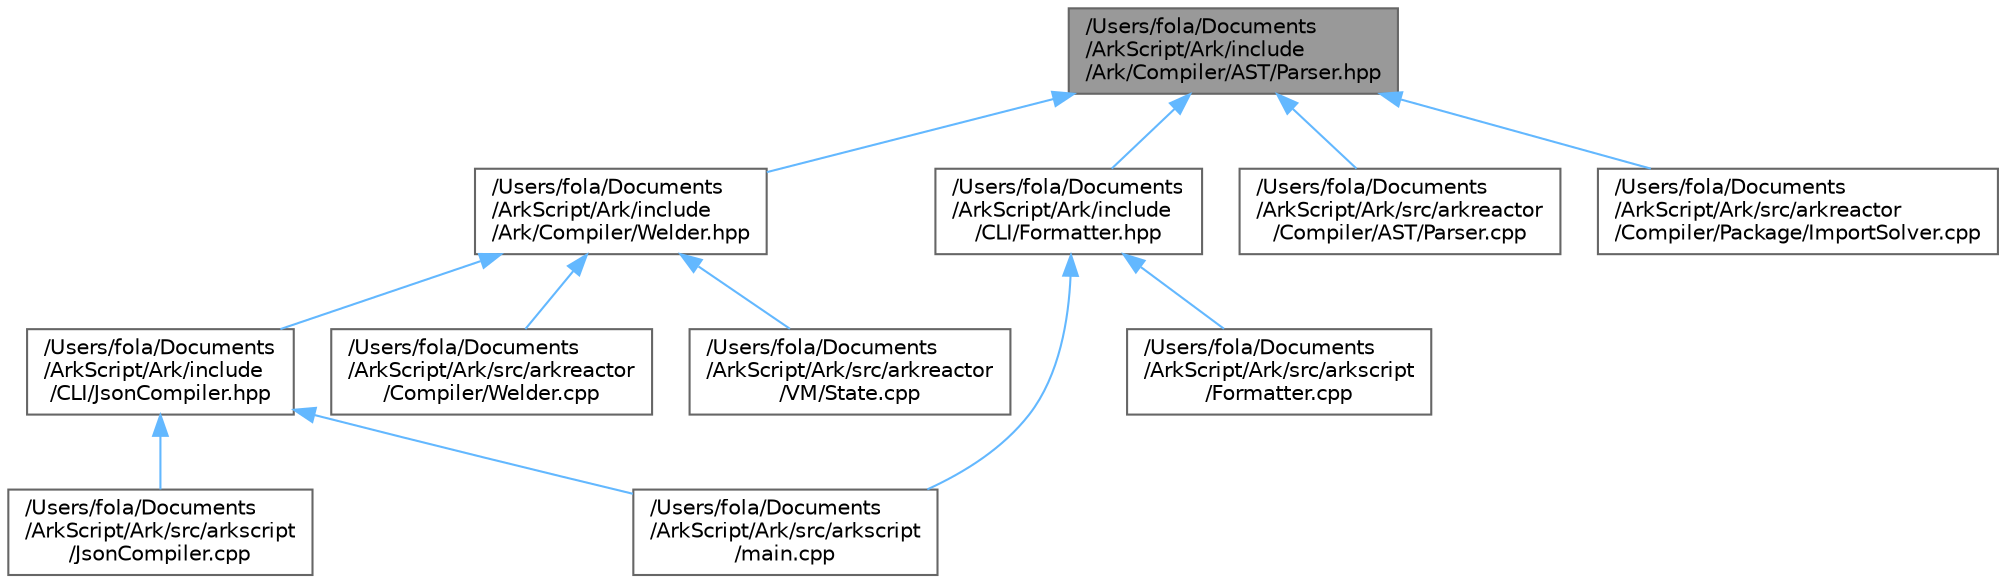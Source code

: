 digraph "/Users/fola/Documents/ArkScript/Ark/include/Ark/Compiler/AST/Parser.hpp"
{
 // INTERACTIVE_SVG=YES
 // LATEX_PDF_SIZE
  bgcolor="transparent";
  edge [fontname=Helvetica,fontsize=10,labelfontname=Helvetica,labelfontsize=10];
  node [fontname=Helvetica,fontsize=10,shape=box,height=0.2,width=0.4];
  Node1 [id="Node000001",label="/Users/fola/Documents\l/ArkScript/Ark/include\l/Ark/Compiler/AST/Parser.hpp",height=0.2,width=0.4,color="gray40", fillcolor="grey60", style="filled", fontcolor="black",tooltip="Parse ArkScript code, but do not handle any import declarations."];
  Node1 -> Node2 [id="edge1_Node000001_Node000002",dir="back",color="steelblue1",style="solid",tooltip=" "];
  Node2 [id="Node000002",label="/Users/fola/Documents\l/ArkScript/Ark/include\l/Ark/Compiler/Welder.hpp",height=0.2,width=0.4,color="grey40", fillcolor="white", style="filled",URL="$de/d8e/Welder_8hpp.html",tooltip="In charge of welding everything needed to compile code."];
  Node2 -> Node3 [id="edge2_Node000002_Node000003",dir="back",color="steelblue1",style="solid",tooltip=" "];
  Node3 [id="Node000003",label="/Users/fola/Documents\l/ArkScript/Ark/include\l/CLI/JsonCompiler.hpp",height=0.2,width=0.4,color="grey40", fillcolor="white", style="filled",URL="$dc/dfd/JsonCompiler_8hpp.html",tooltip=" "];
  Node3 -> Node4 [id="edge3_Node000003_Node000004",dir="back",color="steelblue1",style="solid",tooltip=" "];
  Node4 [id="Node000004",label="/Users/fola/Documents\l/ArkScript/Ark/src/arkscript\l/JsonCompiler.cpp",height=0.2,width=0.4,color="grey40", fillcolor="white", style="filled",URL="$db/d71/JsonCompiler_8cpp.html",tooltip=" "];
  Node3 -> Node5 [id="edge4_Node000003_Node000005",dir="back",color="steelblue1",style="solid",tooltip=" "];
  Node5 [id="Node000005",label="/Users/fola/Documents\l/ArkScript/Ark/src/arkscript\l/main.cpp",height=0.2,width=0.4,color="grey40", fillcolor="white", style="filled",URL="$df/d0a/main_8cpp.html",tooltip=" "];
  Node2 -> Node6 [id="edge5_Node000002_Node000006",dir="back",color="steelblue1",style="solid",tooltip=" "];
  Node6 [id="Node000006",label="/Users/fola/Documents\l/ArkScript/Ark/src/arkreactor\l/Compiler/Welder.cpp",height=0.2,width=0.4,color="grey40", fillcolor="white", style="filled",URL="$d3/df1/Welder_8cpp.html",tooltip=" "];
  Node2 -> Node7 [id="edge6_Node000002_Node000007",dir="back",color="steelblue1",style="solid",tooltip=" "];
  Node7 [id="Node000007",label="/Users/fola/Documents\l/ArkScript/Ark/src/arkreactor\l/VM/State.cpp",height=0.2,width=0.4,color="grey40", fillcolor="white", style="filled",URL="$d0/da0/State_8cpp.html",tooltip=" "];
  Node1 -> Node8 [id="edge7_Node000001_Node000008",dir="back",color="steelblue1",style="solid",tooltip=" "];
  Node8 [id="Node000008",label="/Users/fola/Documents\l/ArkScript/Ark/include\l/CLI/Formatter.hpp",height=0.2,width=0.4,color="grey40", fillcolor="white", style="filled",URL="$d9/d2e/Formatter_8hpp.html",tooltip=" "];
  Node8 -> Node9 [id="edge8_Node000008_Node000009",dir="back",color="steelblue1",style="solid",tooltip=" "];
  Node9 [id="Node000009",label="/Users/fola/Documents\l/ArkScript/Ark/src/arkscript\l/Formatter.cpp",height=0.2,width=0.4,color="grey40", fillcolor="white", style="filled",URL="$d2/d56/Formatter_8cpp.html",tooltip=" "];
  Node8 -> Node5 [id="edge9_Node000008_Node000005",dir="back",color="steelblue1",style="solid",tooltip=" "];
  Node1 -> Node10 [id="edge10_Node000001_Node000010",dir="back",color="steelblue1",style="solid",tooltip=" "];
  Node10 [id="Node000010",label="/Users/fola/Documents\l/ArkScript/Ark/src/arkreactor\l/Compiler/AST/Parser.cpp",height=0.2,width=0.4,color="grey40", fillcolor="white", style="filled",URL="$dc/df5/Parser_8cpp.html",tooltip=" "];
  Node1 -> Node11 [id="edge11_Node000001_Node000011",dir="back",color="steelblue1",style="solid",tooltip=" "];
  Node11 [id="Node000011",label="/Users/fola/Documents\l/ArkScript/Ark/src/arkreactor\l/Compiler/Package/ImportSolver.cpp",height=0.2,width=0.4,color="grey40", fillcolor="white", style="filled",URL="$d6/d41/ImportSolver_8cpp.html",tooltip=" "];
}
